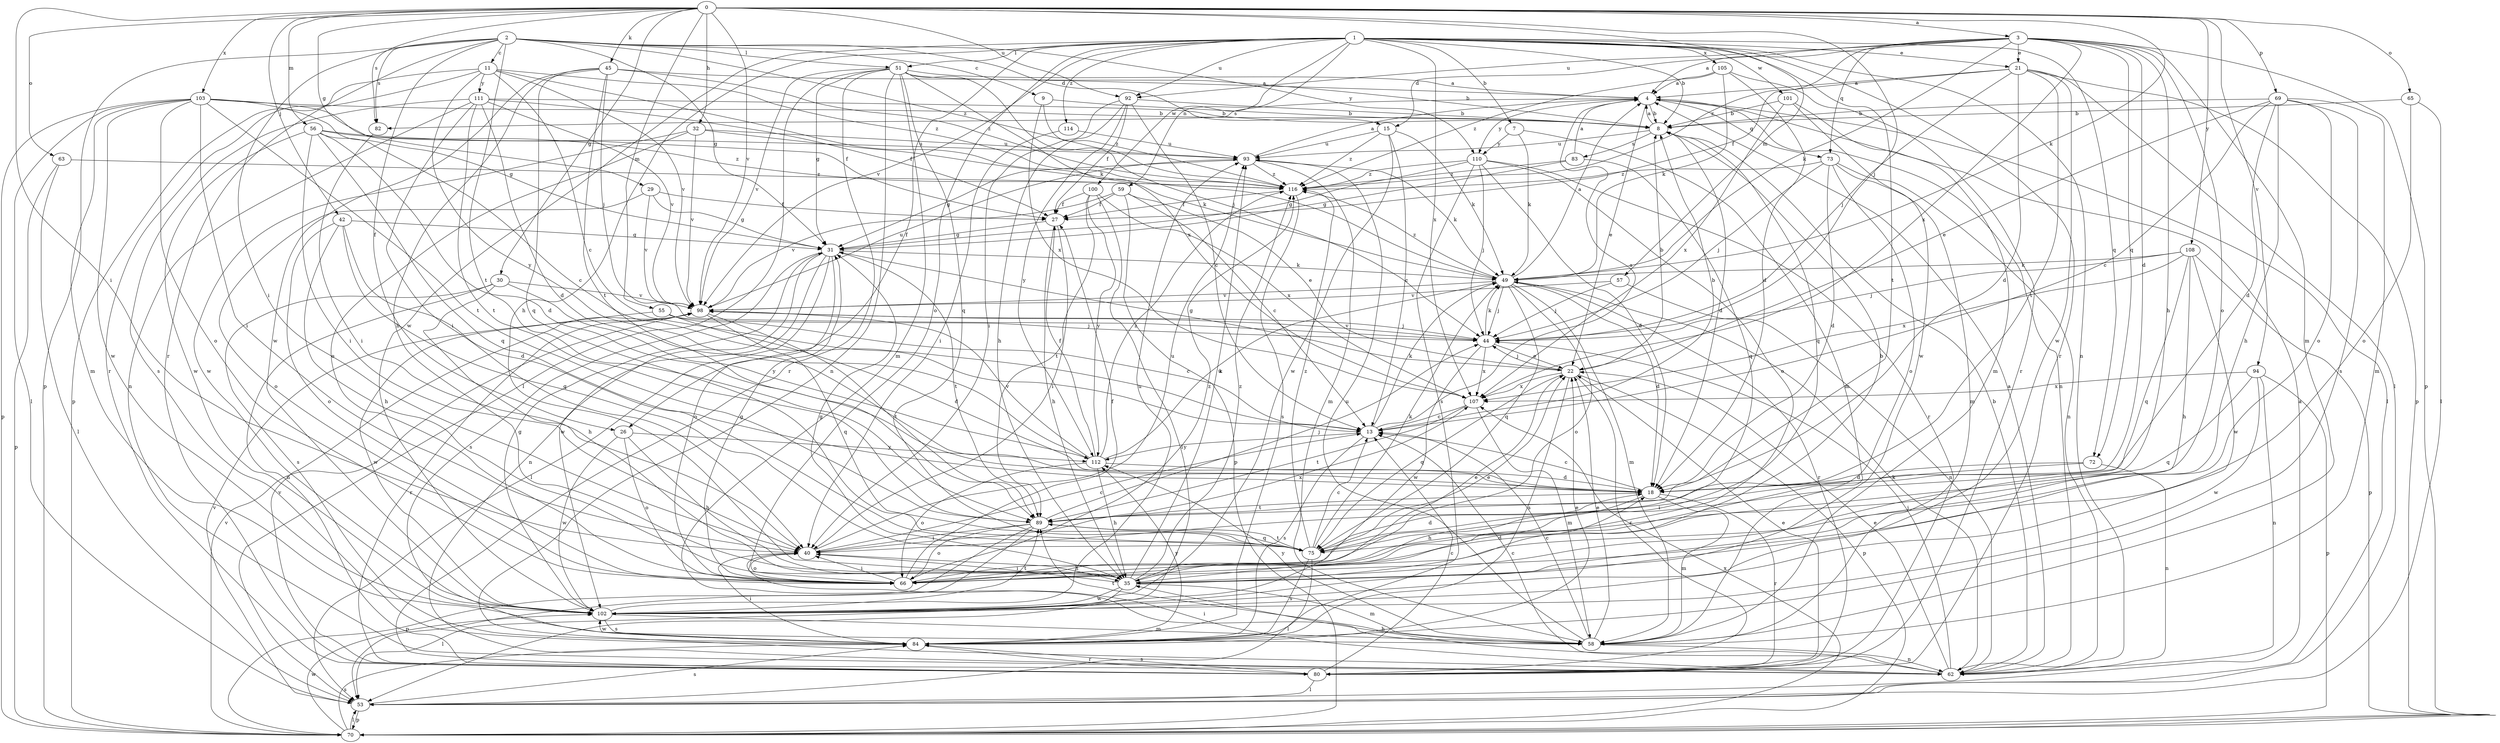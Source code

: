 strict digraph  {
0;
1;
2;
3;
4;
7;
8;
9;
11;
13;
15;
18;
21;
22;
26;
27;
29;
30;
31;
32;
35;
40;
42;
44;
45;
49;
51;
53;
55;
56;
57;
58;
59;
62;
63;
65;
66;
69;
70;
72;
73;
75;
80;
82;
83;
84;
89;
92;
93;
94;
98;
100;
101;
102;
103;
105;
107;
108;
110;
111;
112;
114;
116;
0 -> 3  [label=a];
0 -> 29  [label=g];
0 -> 30  [label=g];
0 -> 32  [label=h];
0 -> 40  [label=i];
0 -> 42  [label=j];
0 -> 44  [label=j];
0 -> 45  [label=k];
0 -> 49  [label=k];
0 -> 55  [label=m];
0 -> 56  [label=m];
0 -> 57  [label=m];
0 -> 63  [label=o];
0 -> 65  [label=o];
0 -> 69  [label=p];
0 -> 82  [label=s];
0 -> 92  [label=u];
0 -> 94  [label=v];
0 -> 98  [label=v];
0 -> 103  [label=x];
0 -> 108  [label=y];
1 -> 7  [label=b];
1 -> 8  [label=b];
1 -> 21  [label=e];
1 -> 26  [label=f];
1 -> 35  [label=h];
1 -> 51  [label=l];
1 -> 59  [label=n];
1 -> 62  [label=n];
1 -> 66  [label=o];
1 -> 72  [label=q];
1 -> 80  [label=r];
1 -> 89  [label=t];
1 -> 92  [label=u];
1 -> 98  [label=v];
1 -> 100  [label=w];
1 -> 101  [label=w];
1 -> 102  [label=w];
1 -> 105  [label=x];
1 -> 107  [label=x];
1 -> 114  [label=z];
2 -> 9  [label=c];
2 -> 11  [label=c];
2 -> 15  [label=d];
2 -> 26  [label=f];
2 -> 31  [label=g];
2 -> 40  [label=i];
2 -> 51  [label=l];
2 -> 70  [label=p];
2 -> 80  [label=r];
2 -> 82  [label=s];
2 -> 89  [label=t];
2 -> 110  [label=y];
2 -> 116  [label=z];
3 -> 4  [label=a];
3 -> 15  [label=d];
3 -> 18  [label=d];
3 -> 21  [label=e];
3 -> 35  [label=h];
3 -> 49  [label=k];
3 -> 58  [label=m];
3 -> 66  [label=o];
3 -> 70  [label=p];
3 -> 72  [label=q];
3 -> 73  [label=q];
3 -> 92  [label=u];
3 -> 107  [label=x];
3 -> 116  [label=z];
4 -> 8  [label=b];
4 -> 22  [label=e];
4 -> 53  [label=l];
4 -> 62  [label=n];
4 -> 73  [label=q];
4 -> 82  [label=s];
4 -> 110  [label=y];
7 -> 49  [label=k];
7 -> 58  [label=m];
7 -> 110  [label=y];
8 -> 4  [label=a];
8 -> 18  [label=d];
8 -> 75  [label=q];
8 -> 83  [label=s];
8 -> 93  [label=u];
9 -> 8  [label=b];
9 -> 107  [label=x];
9 -> 116  [label=z];
11 -> 13  [label=c];
11 -> 49  [label=k];
11 -> 70  [label=p];
11 -> 80  [label=r];
11 -> 98  [label=v];
11 -> 111  [label=y];
11 -> 112  [label=y];
11 -> 116  [label=z];
13 -> 4  [label=a];
13 -> 8  [label=b];
13 -> 49  [label=k];
13 -> 84  [label=s];
13 -> 112  [label=y];
15 -> 13  [label=c];
15 -> 49  [label=k];
15 -> 93  [label=u];
15 -> 102  [label=w];
15 -> 116  [label=z];
18 -> 13  [label=c];
18 -> 35  [label=h];
18 -> 58  [label=m];
18 -> 80  [label=r];
18 -> 89  [label=t];
21 -> 4  [label=a];
21 -> 18  [label=d];
21 -> 27  [label=f];
21 -> 44  [label=j];
21 -> 53  [label=l];
21 -> 70  [label=p];
21 -> 89  [label=t];
21 -> 102  [label=w];
22 -> 8  [label=b];
22 -> 31  [label=g];
22 -> 44  [label=j];
22 -> 70  [label=p];
22 -> 75  [label=q];
22 -> 80  [label=r];
22 -> 84  [label=s];
22 -> 107  [label=x];
26 -> 35  [label=h];
26 -> 66  [label=o];
26 -> 102  [label=w];
26 -> 112  [label=y];
27 -> 31  [label=g];
27 -> 35  [label=h];
27 -> 40  [label=i];
29 -> 27  [label=f];
29 -> 31  [label=g];
29 -> 66  [label=o];
29 -> 98  [label=v];
30 -> 35  [label=h];
30 -> 62  [label=n];
30 -> 84  [label=s];
30 -> 98  [label=v];
30 -> 112  [label=y];
31 -> 49  [label=k];
31 -> 53  [label=l];
31 -> 62  [label=n];
31 -> 66  [label=o];
31 -> 84  [label=s];
31 -> 89  [label=t];
31 -> 102  [label=w];
32 -> 49  [label=k];
32 -> 66  [label=o];
32 -> 93  [label=u];
32 -> 98  [label=v];
32 -> 102  [label=w];
35 -> 8  [label=b];
35 -> 18  [label=d];
35 -> 22  [label=e];
35 -> 31  [label=g];
35 -> 40  [label=i];
35 -> 53  [label=l];
35 -> 58  [label=m];
35 -> 93  [label=u];
35 -> 102  [label=w];
35 -> 116  [label=z];
40 -> 13  [label=c];
40 -> 35  [label=h];
40 -> 66  [label=o];
40 -> 93  [label=u];
40 -> 107  [label=x];
42 -> 18  [label=d];
42 -> 31  [label=g];
42 -> 35  [label=h];
42 -> 66  [label=o];
42 -> 75  [label=q];
44 -> 22  [label=e];
44 -> 49  [label=k];
44 -> 98  [label=v];
44 -> 102  [label=w];
44 -> 107  [label=x];
45 -> 4  [label=a];
45 -> 35  [label=h];
45 -> 44  [label=j];
45 -> 75  [label=q];
45 -> 89  [label=t];
45 -> 102  [label=w];
45 -> 116  [label=z];
49 -> 4  [label=a];
49 -> 18  [label=d];
49 -> 44  [label=j];
49 -> 58  [label=m];
49 -> 66  [label=o];
49 -> 75  [label=q];
49 -> 80  [label=r];
49 -> 98  [label=v];
49 -> 116  [label=z];
51 -> 4  [label=a];
51 -> 8  [label=b];
51 -> 31  [label=g];
51 -> 44  [label=j];
51 -> 53  [label=l];
51 -> 58  [label=m];
51 -> 62  [label=n];
51 -> 75  [label=q];
51 -> 80  [label=r];
51 -> 98  [label=v];
51 -> 107  [label=x];
53 -> 4  [label=a];
53 -> 70  [label=p];
53 -> 84  [label=s];
53 -> 98  [label=v];
55 -> 13  [label=c];
55 -> 18  [label=d];
55 -> 44  [label=j];
55 -> 102  [label=w];
56 -> 13  [label=c];
56 -> 18  [label=d];
56 -> 40  [label=i];
56 -> 75  [label=q];
56 -> 93  [label=u];
56 -> 102  [label=w];
56 -> 116  [label=z];
57 -> 44  [label=j];
57 -> 62  [label=n];
57 -> 98  [label=v];
58 -> 13  [label=c];
58 -> 22  [label=e];
58 -> 62  [label=n];
58 -> 89  [label=t];
58 -> 93  [label=u];
58 -> 112  [label=y];
59 -> 13  [label=c];
59 -> 22  [label=e];
59 -> 27  [label=f];
59 -> 70  [label=p];
59 -> 98  [label=v];
62 -> 4  [label=a];
62 -> 8  [label=b];
62 -> 13  [label=c];
62 -> 22  [label=e];
62 -> 35  [label=h];
62 -> 40  [label=i];
62 -> 44  [label=j];
62 -> 49  [label=k];
63 -> 53  [label=l];
63 -> 70  [label=p];
63 -> 116  [label=z];
65 -> 8  [label=b];
65 -> 53  [label=l];
65 -> 66  [label=o];
66 -> 22  [label=e];
66 -> 27  [label=f];
66 -> 31  [label=g];
66 -> 40  [label=i];
66 -> 116  [label=z];
69 -> 8  [label=b];
69 -> 13  [label=c];
69 -> 18  [label=d];
69 -> 22  [label=e];
69 -> 35  [label=h];
69 -> 58  [label=m];
69 -> 66  [label=o];
69 -> 84  [label=s];
70 -> 53  [label=l];
70 -> 84  [label=s];
70 -> 98  [label=v];
70 -> 102  [label=w];
70 -> 107  [label=x];
72 -> 18  [label=d];
72 -> 40  [label=i];
72 -> 62  [label=n];
73 -> 18  [label=d];
73 -> 44  [label=j];
73 -> 58  [label=m];
73 -> 62  [label=n];
73 -> 66  [label=o];
73 -> 116  [label=z];
75 -> 13  [label=c];
75 -> 18  [label=d];
75 -> 49  [label=k];
75 -> 53  [label=l];
75 -> 84  [label=s];
75 -> 89  [label=t];
75 -> 116  [label=z];
80 -> 13  [label=c];
80 -> 22  [label=e];
80 -> 53  [label=l];
80 -> 84  [label=s];
80 -> 98  [label=v];
82 -> 40  [label=i];
83 -> 4  [label=a];
83 -> 31  [label=g];
83 -> 75  [label=q];
83 -> 116  [label=z];
84 -> 22  [label=e];
84 -> 40  [label=i];
84 -> 80  [label=r];
84 -> 102  [label=w];
84 -> 112  [label=y];
89 -> 40  [label=i];
89 -> 44  [label=j];
89 -> 53  [label=l];
89 -> 66  [label=o];
89 -> 70  [label=p];
89 -> 75  [label=q];
92 -> 8  [label=b];
92 -> 13  [label=c];
92 -> 27  [label=f];
92 -> 35  [label=h];
92 -> 40  [label=i];
92 -> 112  [label=y];
93 -> 4  [label=a];
93 -> 31  [label=g];
93 -> 49  [label=k];
93 -> 58  [label=m];
93 -> 116  [label=z];
94 -> 62  [label=n];
94 -> 70  [label=p];
94 -> 75  [label=q];
94 -> 102  [label=w];
94 -> 107  [label=x];
98 -> 44  [label=j];
98 -> 75  [label=q];
98 -> 80  [label=r];
98 -> 89  [label=t];
98 -> 93  [label=u];
100 -> 27  [label=f];
100 -> 53  [label=l];
100 -> 89  [label=t];
100 -> 107  [label=x];
100 -> 112  [label=y];
101 -> 8  [label=b];
101 -> 58  [label=m];
101 -> 102  [label=w];
101 -> 107  [label=x];
102 -> 31  [label=g];
102 -> 58  [label=m];
102 -> 84  [label=s];
102 -> 89  [label=t];
102 -> 93  [label=u];
103 -> 8  [label=b];
103 -> 27  [label=f];
103 -> 31  [label=g];
103 -> 40  [label=i];
103 -> 53  [label=l];
103 -> 58  [label=m];
103 -> 66  [label=o];
103 -> 70  [label=p];
103 -> 89  [label=t];
103 -> 102  [label=w];
105 -> 4  [label=a];
105 -> 18  [label=d];
105 -> 49  [label=k];
105 -> 80  [label=r];
105 -> 116  [label=z];
107 -> 13  [label=c];
107 -> 58  [label=m];
107 -> 89  [label=t];
108 -> 35  [label=h];
108 -> 44  [label=j];
108 -> 49  [label=k];
108 -> 70  [label=p];
108 -> 75  [label=q];
108 -> 102  [label=w];
108 -> 107  [label=x];
110 -> 18  [label=d];
110 -> 31  [label=g];
110 -> 44  [label=j];
110 -> 66  [label=o];
110 -> 80  [label=r];
110 -> 84  [label=s];
110 -> 116  [label=z];
111 -> 8  [label=b];
111 -> 18  [label=d];
111 -> 27  [label=f];
111 -> 40  [label=i];
111 -> 62  [label=n];
111 -> 84  [label=s];
111 -> 89  [label=t];
111 -> 98  [label=v];
112 -> 18  [label=d];
112 -> 27  [label=f];
112 -> 35  [label=h];
112 -> 49  [label=k];
112 -> 66  [label=o];
112 -> 98  [label=v];
112 -> 116  [label=z];
114 -> 40  [label=i];
114 -> 93  [label=u];
116 -> 27  [label=f];
116 -> 84  [label=s];
}
